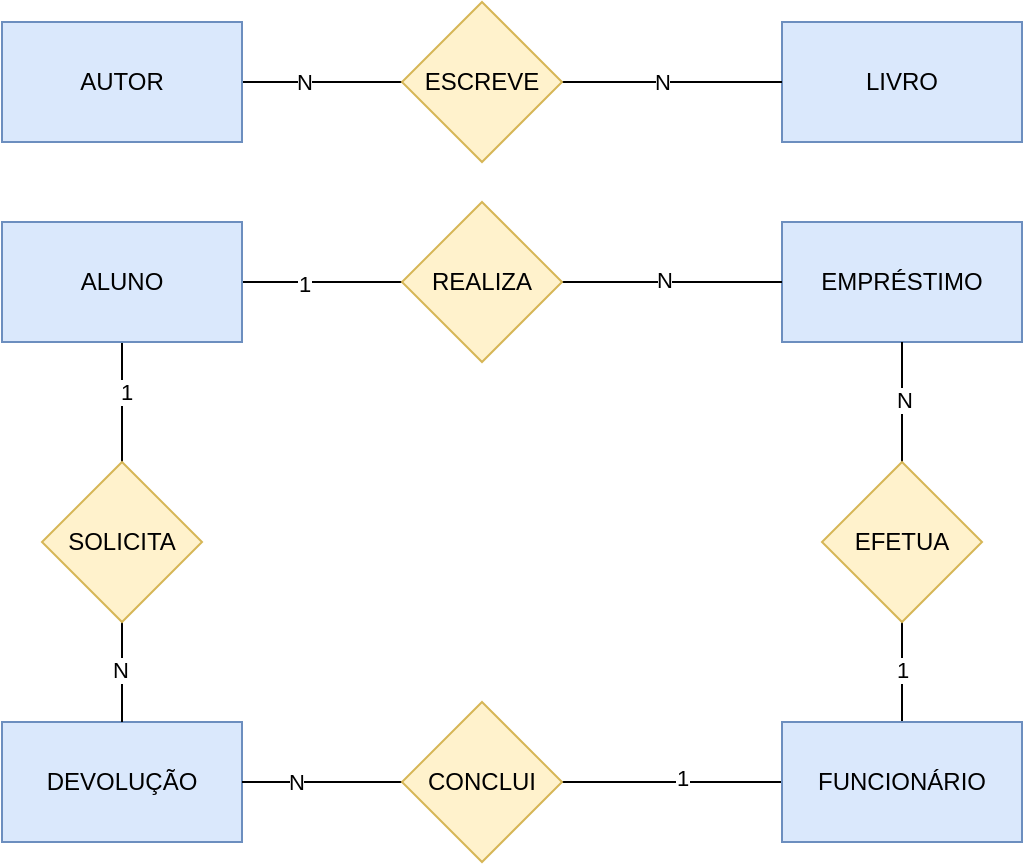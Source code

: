 <mxfile>
    <diagram id="awB_KZQZ0e5IgoxjGCDk" name="Página-1">
        <mxGraphModel dx="666" dy="787" grid="1" gridSize="10" guides="1" tooltips="1" connect="1" arrows="1" fold="1" page="1" pageScale="1" pageWidth="827" pageHeight="1169" math="0" shadow="0">
            <root>
                <mxCell id="0"/>
                <mxCell id="1" parent="0"/>
                <mxCell id="50" style="edgeStyle=orthogonalEdgeStyle;rounded=0;orthogonalLoop=1;jettySize=auto;html=1;entryX=0;entryY=0.5;entryDx=0;entryDy=0;endArrow=none;endFill=0;" edge="1" parent="1" source="52" target="68">
                    <mxGeometry relative="1" as="geometry"/>
                </mxCell>
                <mxCell id="51" value="N" style="edgeLabel;html=1;align=center;verticalAlign=middle;resizable=0;points=[];" vertex="1" connectable="0" parent="50">
                    <mxGeometry x="-0.243" relative="1" as="geometry">
                        <mxPoint as="offset"/>
                    </mxGeometry>
                </mxCell>
                <mxCell id="52" value="&lt;font color=&quot;#000000&quot;&gt;AUTOR&lt;/font&gt;" style="rounded=0;whiteSpace=wrap;html=1;fillColor=#dae8fc;strokeColor=#6c8ebf;" vertex="1" parent="1">
                    <mxGeometry x="120" y="100" width="120" height="60" as="geometry"/>
                </mxCell>
                <mxCell id="53" value="&lt;font color=&quot;#000000&quot;&gt;LIVRO&lt;/font&gt;" style="rounded=0;whiteSpace=wrap;html=1;fillColor=#dae8fc;strokeColor=#6c8ebf;" vertex="1" parent="1">
                    <mxGeometry x="510" y="100" width="120" height="60" as="geometry"/>
                </mxCell>
                <mxCell id="54" style="edgeStyle=orthogonalEdgeStyle;rounded=0;orthogonalLoop=1;jettySize=auto;html=1;entryX=0;entryY=0.5;entryDx=0;entryDy=0;endArrow=none;endFill=0;" edge="1" parent="1" source="58" target="71">
                    <mxGeometry relative="1" as="geometry"/>
                </mxCell>
                <mxCell id="55" value="1" style="edgeLabel;html=1;align=center;verticalAlign=middle;resizable=0;points=[];" vertex="1" connectable="0" parent="54">
                    <mxGeometry x="-0.243" y="-1" relative="1" as="geometry">
                        <mxPoint as="offset"/>
                    </mxGeometry>
                </mxCell>
                <mxCell id="56" style="edgeStyle=orthogonalEdgeStyle;rounded=0;orthogonalLoop=1;jettySize=auto;html=1;entryX=0.5;entryY=0;entryDx=0;entryDy=0;endArrow=none;endFill=0;" edge="1" parent="1" source="58" target="80">
                    <mxGeometry relative="1" as="geometry"/>
                </mxCell>
                <mxCell id="57" value="1" style="edgeLabel;html=1;align=center;verticalAlign=middle;resizable=0;points=[];" vertex="1" connectable="0" parent="56">
                    <mxGeometry x="-0.176" y="2" relative="1" as="geometry">
                        <mxPoint as="offset"/>
                    </mxGeometry>
                </mxCell>
                <mxCell id="58" value="&lt;font color=&quot;#000000&quot;&gt;ALUNO&lt;/font&gt;" style="rounded=0;whiteSpace=wrap;html=1;fillColor=#dae8fc;strokeColor=#6c8ebf;" vertex="1" parent="1">
                    <mxGeometry x="120" y="200" width="120" height="60" as="geometry"/>
                </mxCell>
                <mxCell id="59" style="edgeStyle=orthogonalEdgeStyle;rounded=0;orthogonalLoop=1;jettySize=auto;html=1;entryX=0.5;entryY=1;entryDx=0;entryDy=0;endArrow=none;endFill=0;" edge="1" parent="1" source="63" target="74">
                    <mxGeometry relative="1" as="geometry"/>
                </mxCell>
                <mxCell id="60" value="1" style="edgeLabel;html=1;align=center;verticalAlign=middle;resizable=0;points=[];" vertex="1" connectable="0" parent="59">
                    <mxGeometry x="-0.126" y="1" relative="1" as="geometry">
                        <mxPoint x="1" y="-4" as="offset"/>
                    </mxGeometry>
                </mxCell>
                <mxCell id="61" style="edgeStyle=orthogonalEdgeStyle;rounded=0;orthogonalLoop=1;jettySize=auto;html=1;entryX=1;entryY=0.5;entryDx=0;entryDy=0;endArrow=none;endFill=0;" edge="1" parent="1" source="63" target="77">
                    <mxGeometry relative="1" as="geometry">
                        <Array as="points">
                            <mxPoint x="430" y="480"/>
                            <mxPoint x="430" y="480"/>
                        </Array>
                    </mxGeometry>
                </mxCell>
                <mxCell id="62" value="1" style="edgeLabel;html=1;align=center;verticalAlign=middle;resizable=0;points=[];" vertex="1" connectable="0" parent="61">
                    <mxGeometry x="-0.078" y="-2" relative="1" as="geometry">
                        <mxPoint as="offset"/>
                    </mxGeometry>
                </mxCell>
                <mxCell id="63" value="&lt;font color=&quot;#000000&quot;&gt;FUNCIONÁRIO&lt;/font&gt;" style="rounded=0;whiteSpace=wrap;html=1;fillColor=#dae8fc;strokeColor=#6c8ebf;" vertex="1" parent="1">
                    <mxGeometry x="510" y="450" width="120" height="60" as="geometry"/>
                </mxCell>
                <mxCell id="64" value="&lt;font color=&quot;#000000&quot;&gt;EMPRÉSTIMO&lt;/font&gt;" style="rounded=0;whiteSpace=wrap;html=1;fillColor=#dae8fc;strokeColor=#6c8ebf;" vertex="1" parent="1">
                    <mxGeometry x="510" y="200" width="120" height="60" as="geometry"/>
                </mxCell>
                <mxCell id="65" value="&lt;font color=&quot;#000000&quot;&gt;DEVOLUÇÃO&lt;/font&gt;" style="rounded=0;whiteSpace=wrap;html=1;fillColor=#dae8fc;strokeColor=#6c8ebf;" vertex="1" parent="1">
                    <mxGeometry x="120" y="450" width="120" height="60" as="geometry"/>
                </mxCell>
                <mxCell id="66" style="edgeStyle=orthogonalEdgeStyle;rounded=0;orthogonalLoop=1;jettySize=auto;html=1;endArrow=none;endFill=0;" edge="1" parent="1" source="68" target="53">
                    <mxGeometry relative="1" as="geometry"/>
                </mxCell>
                <mxCell id="67" value="N" style="edgeLabel;html=1;align=center;verticalAlign=middle;resizable=0;points=[];" vertex="1" connectable="0" parent="66">
                    <mxGeometry x="0.192" y="1" relative="1" as="geometry">
                        <mxPoint x="-16" y="1" as="offset"/>
                    </mxGeometry>
                </mxCell>
                <mxCell id="68" value="&lt;font color=&quot;#000000&quot;&gt;ESCREVE&lt;/font&gt;" style="rhombus;whiteSpace=wrap;html=1;fillColor=#fff2cc;strokeColor=#d6b656;" vertex="1" parent="1">
                    <mxGeometry x="320" y="90" width="80" height="80" as="geometry"/>
                </mxCell>
                <mxCell id="69" style="edgeStyle=orthogonalEdgeStyle;rounded=0;orthogonalLoop=1;jettySize=auto;html=1;entryX=0;entryY=0.5;entryDx=0;entryDy=0;endArrow=none;endFill=0;" edge="1" parent="1" source="71" target="64">
                    <mxGeometry relative="1" as="geometry"/>
                </mxCell>
                <mxCell id="70" value="N" style="edgeLabel;html=1;align=center;verticalAlign=middle;resizable=0;points=[];" vertex="1" connectable="0" parent="69">
                    <mxGeometry x="-0.069" y="1" relative="1" as="geometry">
                        <mxPoint as="offset"/>
                    </mxGeometry>
                </mxCell>
                <mxCell id="71" value="&lt;font color=&quot;#000000&quot;&gt;REALIZA&lt;/font&gt;" style="rhombus;whiteSpace=wrap;html=1;fillColor=#fff2cc;strokeColor=#d6b656;" vertex="1" parent="1">
                    <mxGeometry x="320" y="190" width="80" height="80" as="geometry"/>
                </mxCell>
                <mxCell id="72" style="edgeStyle=orthogonalEdgeStyle;rounded=0;orthogonalLoop=1;jettySize=auto;html=1;entryX=0.5;entryY=1;entryDx=0;entryDy=0;endArrow=none;endFill=0;" edge="1" parent="1" source="74" target="64">
                    <mxGeometry relative="1" as="geometry"/>
                </mxCell>
                <mxCell id="73" value="N" style="edgeLabel;html=1;align=center;verticalAlign=middle;resizable=0;points=[];" vertex="1" connectable="0" parent="72">
                    <mxGeometry x="0.043" y="-1" relative="1" as="geometry">
                        <mxPoint as="offset"/>
                    </mxGeometry>
                </mxCell>
                <mxCell id="74" value="&lt;font color=&quot;#000000&quot;&gt;EFETUA&lt;/font&gt;" style="rhombus;whiteSpace=wrap;html=1;fillColor=#fff2cc;strokeColor=#d6b656;" vertex="1" parent="1">
                    <mxGeometry x="530" y="320" width="80" height="80" as="geometry"/>
                </mxCell>
                <mxCell id="75" style="edgeStyle=orthogonalEdgeStyle;rounded=0;orthogonalLoop=1;jettySize=auto;html=1;entryX=1;entryY=0.5;entryDx=0;entryDy=0;endArrow=none;endFill=0;" edge="1" parent="1" source="77" target="65">
                    <mxGeometry relative="1" as="geometry"/>
                </mxCell>
                <mxCell id="76" value="N" style="edgeLabel;html=1;align=center;verticalAlign=middle;resizable=0;points=[];" vertex="1" connectable="0" parent="75">
                    <mxGeometry x="0.329" relative="1" as="geometry">
                        <mxPoint as="offset"/>
                    </mxGeometry>
                </mxCell>
                <mxCell id="77" value="&lt;font color=&quot;#000000&quot;&gt;CONCLUI&lt;/font&gt;" style="rhombus;whiteSpace=wrap;html=1;fillColor=#fff2cc;strokeColor=#d6b656;" vertex="1" parent="1">
                    <mxGeometry x="320" y="440" width="80" height="80" as="geometry"/>
                </mxCell>
                <mxCell id="78" style="edgeStyle=orthogonalEdgeStyle;rounded=0;orthogonalLoop=1;jettySize=auto;html=1;entryX=0.5;entryY=0;entryDx=0;entryDy=0;endArrow=none;endFill=0;" edge="1" parent="1" source="80" target="65">
                    <mxGeometry relative="1" as="geometry"/>
                </mxCell>
                <mxCell id="79" value="N" style="edgeLabel;html=1;align=center;verticalAlign=middle;resizable=0;points=[];" vertex="1" connectable="0" parent="78">
                    <mxGeometry x="-0.057" y="-1" relative="1" as="geometry">
                        <mxPoint as="offset"/>
                    </mxGeometry>
                </mxCell>
                <mxCell id="80" value="&lt;font color=&quot;#000000&quot;&gt;SOLICITA&lt;/font&gt;" style="rhombus;whiteSpace=wrap;html=1;fillColor=#fff2cc;strokeColor=#d6b656;" vertex="1" parent="1">
                    <mxGeometry x="140" y="320" width="80" height="80" as="geometry"/>
                </mxCell>
            </root>
        </mxGraphModel>
    </diagram>
</mxfile>